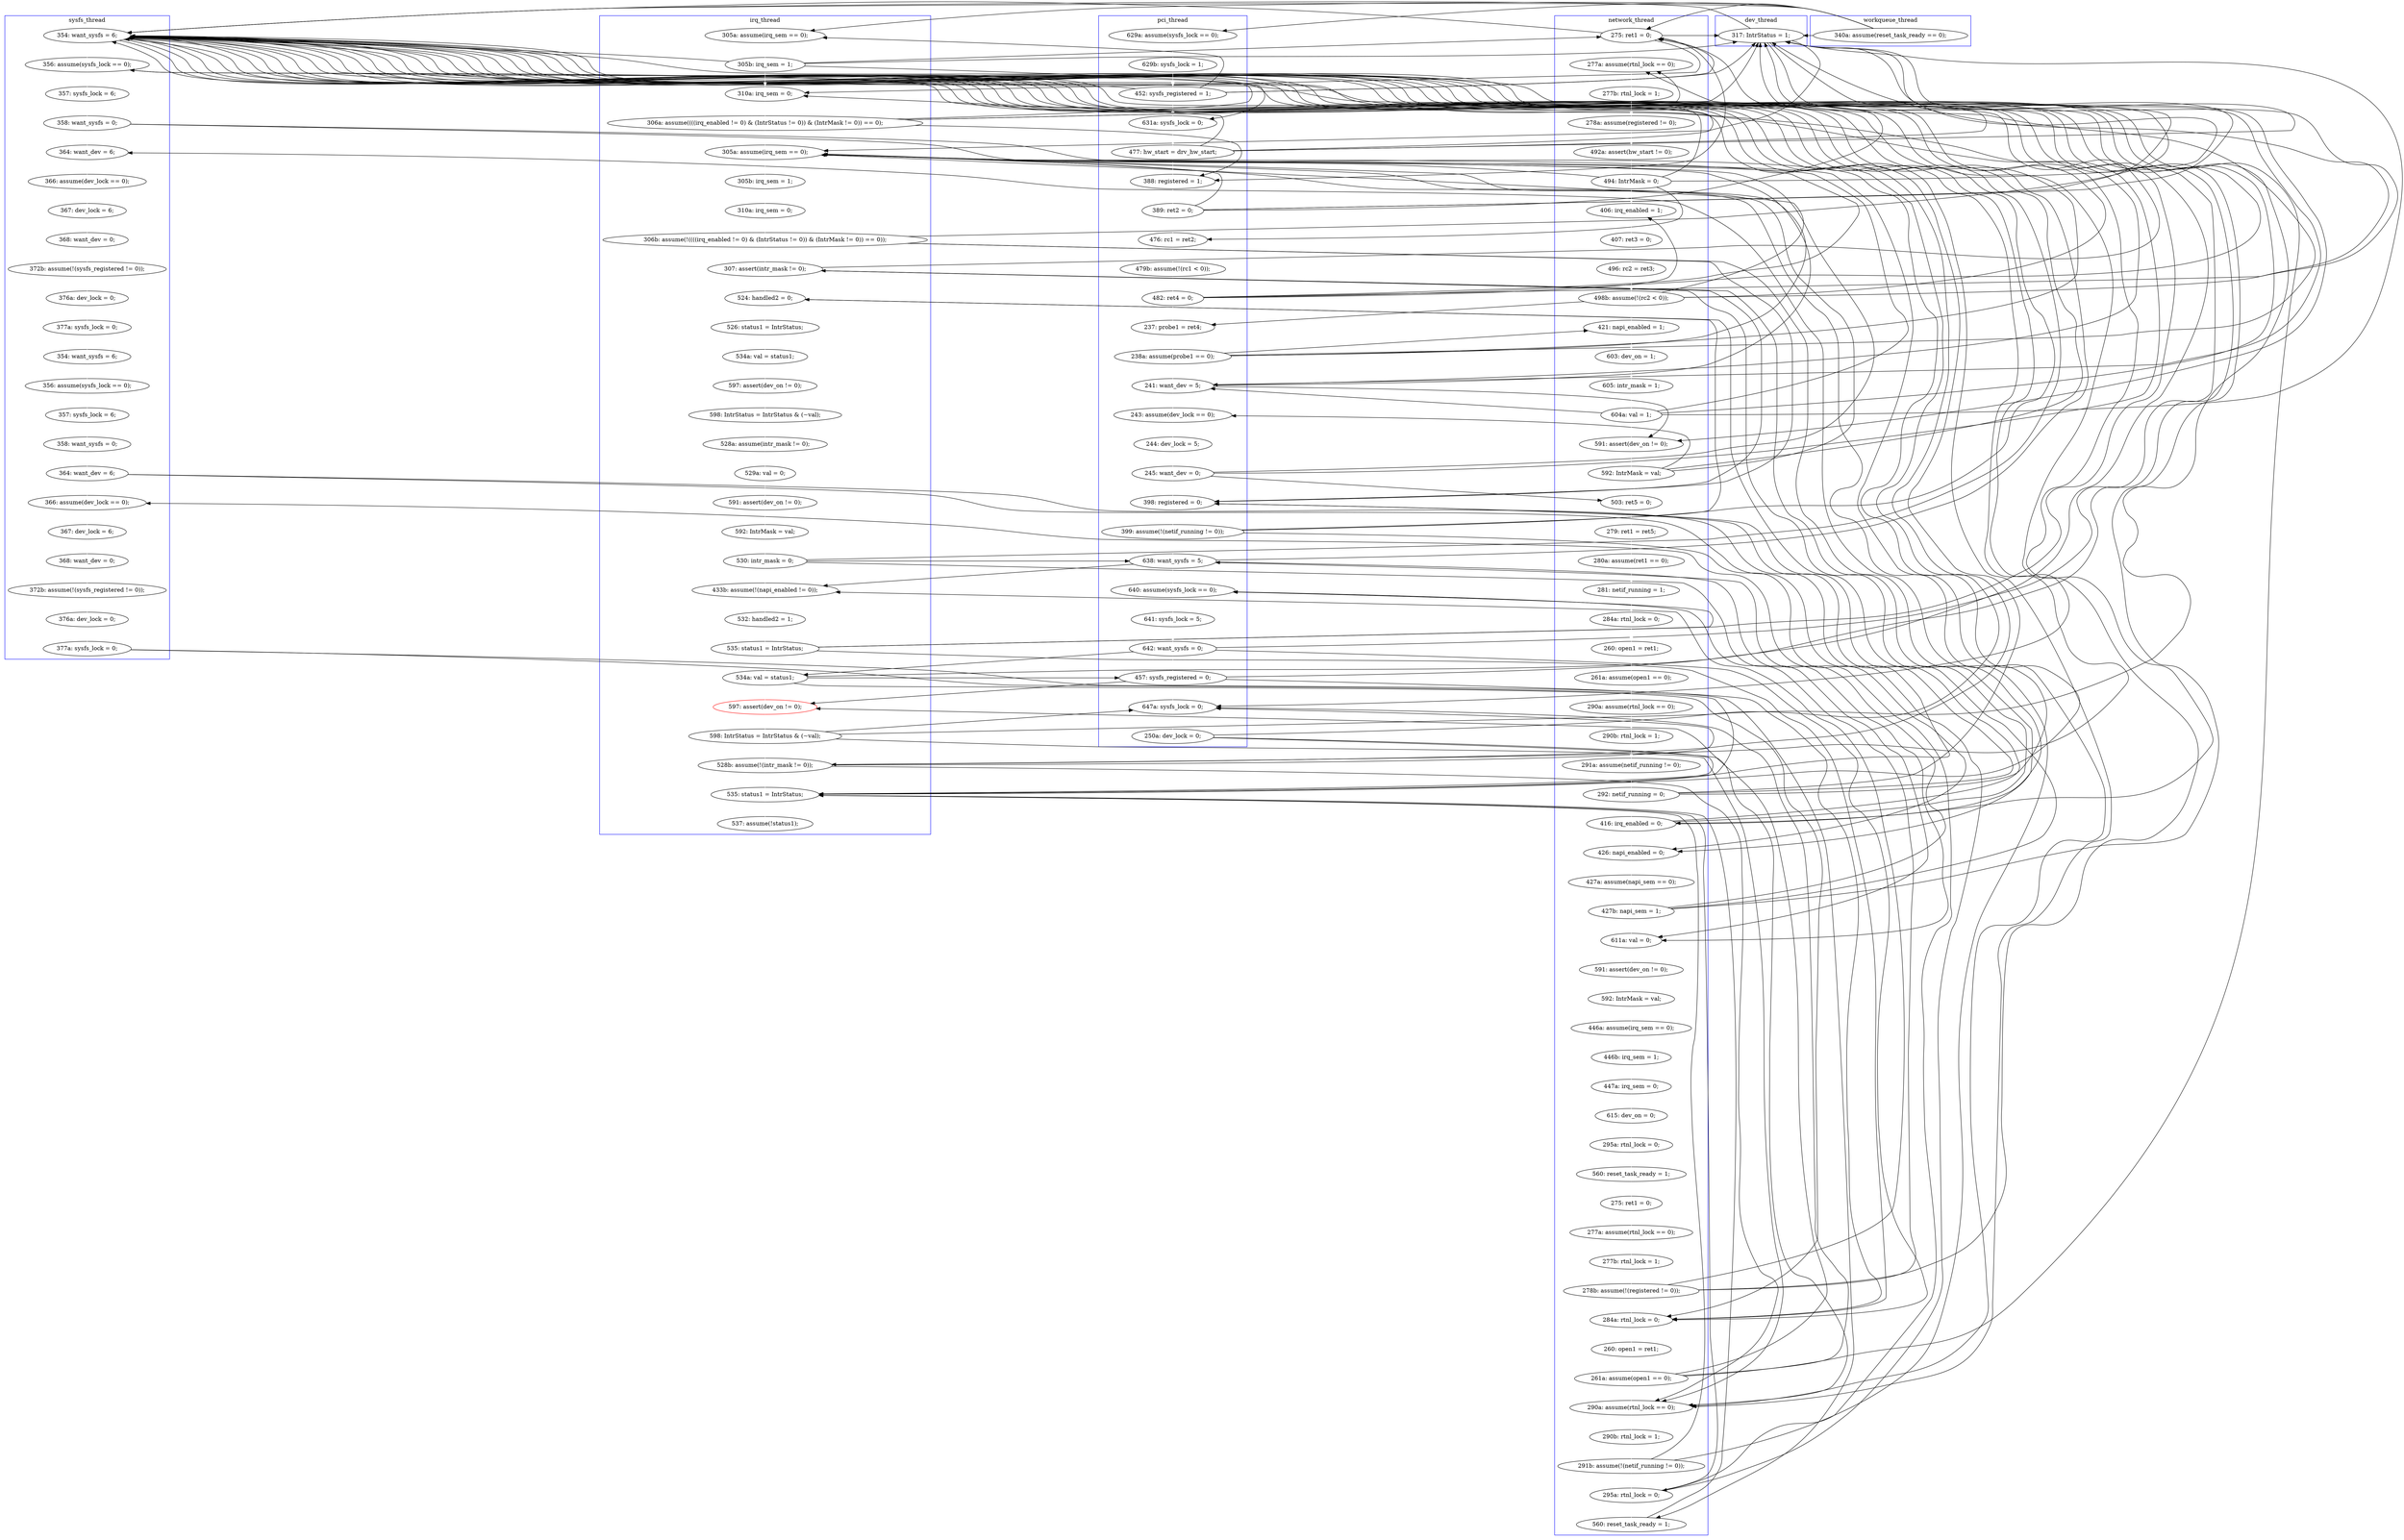 digraph Counterexample {
	194 -> 199 [color = white, style = solid]
	259 -> 264 [color = black, style = solid, constraint = false]
	137 -> 156 [color = black, style = solid, constraint = false]
	54 -> 57 [color = black, style = solid, constraint = false]
	252 -> 264 [color = black, style = solid, constraint = false]
	157 -> 252 [color = black, style = solid, constraint = false]
	187 -> 252 [color = black, style = solid, constraint = false]
	114 -> 115 [color = black, style = solid, constraint = false]
	190 -> 234 [color = white, style = solid]
	97 -> 98 [color = black, style = solid, constraint = false]
	267 -> 282 [color = white, style = solid]
	114 -> 120 [color = white, style = solid]
	261 -> 262 [color = white, style = solid]
	269 -> 270 [color = white, style = solid]
	267 -> 299 [color = black, style = solid, constraint = false]
	64 -> 109 [color = black, style = solid, constraint = false]
	54 -> 109 [color = black, style = solid, constraint = false]
	42 -> 109 [color = black, style = solid, constraint = false]
	61 -> 252 [color = black, style = solid, constraint = false]
	61 -> 63 [color = black, style = solid, constraint = false]
	170 -> 171 [color = white, style = solid]
	226 -> 228 [color = black, style = solid, constraint = false]
	91 -> 98 [color = white, style = solid]
	147 -> 161 [color = white, style = solid]
	212 -> 218 [color = white, style = solid]
	76 -> 252 [color = black, style = solid, constraint = false]
	76 -> 86 [color = white, style = solid]
	34 -> 36 [color = black, style = solid, constraint = false]
	112 -> 252 [color = black, style = solid, constraint = false]
	270 -> 271 [color = white, style = solid]
	97 -> 109 [color = black, style = solid, constraint = false]
	52 -> 63 [color = white, style = solid]
	117 -> 120 [color = black, style = solid, constraint = false]
	161 -> 165 [color = white, style = solid]
	81 -> 84 [color = white, style = solid]
	147 -> 150 [color = black, style = solid, constraint = false]
	232 -> 234 [color = black, style = solid, constraint = false]
	109 -> 113 [color = black, style = solid, constraint = false]
	91 -> 109 [color = black, style = solid, constraint = false]
	263 -> 299 [color = black, style = solid, constraint = false]
	226 -> 252 [color = black, style = solid, constraint = false]
	241 -> 252 [color = black, style = solid, constraint = false]
	241 -> 243 [color = black, style = solid, constraint = false]
	282 -> 285 [color = black, style = solid, constraint = false]
	157 -> 161 [color = black, style = solid, constraint = false]
	286 -> 287 [color = white, style = solid]
	187 -> 191 [color = black, style = solid, constraint = false]
	112 -> 115 [color = white, style = solid]
	268 -> 269 [color = white, style = solid]
	236 -> 238 [color = black, style = solid, constraint = false]
	150 -> 156 [color = black, style = solid, constraint = false]
	277 -> 278 [color = white, style = solid]
	140 -> 141 [color = white, style = solid]
	166 -> 252 [color = black, style = solid, constraint = false]
	292 -> 293 [color = white, style = solid]
	114 -> 140 [color = black, style = solid, constraint = false]
	117 -> 156 [color = white, style = solid]
	42 -> 48 [color = white, style = solid]
	171 -> 173 [color = white, style = solid]
	224 -> 226 [color = white, style = solid]
	165 -> 166 [color = white, style = solid]
	193 -> 194 [color = white, style = solid]
	85 -> 252 [color = black, style = solid, constraint = false]
	255 -> 261 [color = black, style = solid, constraint = false]
	87 -> 88 [color = white, style = solid]
	238 -> 243 [color = black, style = solid, constraint = false]
	52 -> 109 [color = black, style = solid, constraint = false]
	235 -> 236 [color = white, style = solid]
	109 -> 252 [color = black, style = solid, constraint = false]
	175 -> 176 [color = white, style = solid]
	91 -> 94 [color = black, style = solid, constraint = false]
	241 -> 256 [color = white, style = solid]
	76 -> 81 [color = black, style = solid, constraint = false]
	63 -> 64 [color = white, style = solid]
	75 -> 76 [color = white, style = solid]
	201 -> 204 [color = white, style = solid]
	103 -> 104 [color = white, style = solid]
	76 -> 140 [color = black, style = solid, constraint = false]
	137 -> 147 [color = white, style = solid]
	42 -> 46 [color = black, style = solid, constraint = false]
	166 -> 170 [color = black, style = solid, constraint = false]
	259 -> 299 [color = black, style = solid, constraint = false]
	255 -> 264 [color = black, style = solid, constraint = false]
	264 -> 265 [color = white, style = solid]
	65 -> 66 [color = white, style = solid]
	250 -> 251 [color = white, style = solid]
	86 -> 87 [color = white, style = solid]
	137 -> 252 [color = black, style = solid, constraint = false]
	252 -> 256 [color = black, style = solid, constraint = false]
	247 -> 256 [color = black, style = solid, constraint = false]
	85 -> 94 [color = white, style = solid]
	251 -> 264 [color = black, style = solid, constraint = false]
	85 -> 109 [color = black, style = solid, constraint = false]
	251 -> 256 [color = black, style = solid, constraint = false]
	42 -> 252 [color = black, style = solid, constraint = false]
	61 -> 65 [color = black, style = solid, constraint = false]
	109 -> 112 [color = black, style = solid, constraint = false]
	141 -> 143 [color = white, style = solid]
	54 -> 65 [color = white, style = solid]
	199 -> 200 [color = white, style = solid]
	104 -> 113 [color = white, style = solid]
	190 -> 252 [color = black, style = solid, constraint = false]
	263 -> 264 [color = black, style = solid, constraint = false]
	52 -> 54 [color = black, style = solid, constraint = false]
	207 -> 212 [color = white, style = solid]
	218 -> 223 [color = white, style = solid]
	238 -> 252 [color = black, style = solid, constraint = false]
	121 -> 124 [color = white, style = solid]
	88 -> 91 [color = white, style = solid]
	226 -> 243 [color = white, style = solid]
	187 -> 228 [color = white, style = solid]
	98 -> 102 [color = white, style = solid]
	94 -> 97 [color = white, style = solid]
	115 -> 116 [color = white, style = solid]
	232 -> 243 [color = black, style = solid, constraint = false]
	183 -> 184 [color = white, style = solid]
	124 -> 125 [color = white, style = solid]
	150 -> 161 [color = black, style = solid, constraint = false]
	166 -> 190 [color = black, style = solid, constraint = false]
	114 -> 252 [color = black, style = solid, constraint = false]
	85 -> 86 [color = black, style = solid, constraint = false]
	143 -> 146 [color = white, style = solid]
	146 -> 252 [color = black, style = solid, constraint = false]
	91 -> 140 [color = black, style = solid, constraint = false]
	166 -> 191 [color = white, style = solid]
	127 -> 130 [color = white, style = solid]
	64 -> 140 [color = black, style = solid, constraint = false]
	232 -> 252 [color = black, style = solid, constraint = false]
	70 -> 75 [color = white, style = solid]
	104 -> 140 [color = black, style = solid, constraint = false]
	133 -> 134 [color = white, style = solid]
	120 -> 121 [color = white, style = solid]
	238 -> 250 [color = white, style = solid]
	112 -> 140 [color = black, style = solid, constraint = false]
	226 -> 234 [color = black, style = solid, constraint = false]
	47 -> 54 [color = black, style = solid, constraint = false]
	64 -> 65 [color = black, style = solid, constraint = false]
	76 -> 109 [color = black, style = solid, constraint = false]
	190 -> 228 [color = black, style = solid, constraint = false]
	34 -> 46 [color = black, style = solid, constraint = false]
	113 -> 114 [color = white, style = solid]
	147 -> 252 [color = black, style = solid, constraint = false]
	256 -> 259 [color = white, style = solid]
	137 -> 140 [color = black, style = solid, constraint = false]
	236 -> 241 [color = white, style = solid]
	263 -> 268 [color = white, style = solid]
	191 -> 193 [color = white, style = solid]
	255 -> 256 [color = black, style = solid, constraint = false]
	274 -> 275 [color = white, style = solid]
	61 -> 109 [color = black, style = solid, constraint = false]
	136 -> 137 [color = white, style = solid]
	231 -> 232 [color = white, style = solid]
	294 -> 299 [color = black, style = solid, constraint = false]
	228 -> 231 [color = white, style = solid]
	281 -> 299 [color = black, style = solid, constraint = false]
	204 -> 207 [color = white, style = solid]
	293 -> 294 [color = black, style = solid, constraint = false]
	157 -> 170 [color = black, style = solid, constraint = false]
	287 -> 289 [color = white, style = solid]
	52 -> 252 [color = black, style = solid, constraint = false]
	52 -> 57 [color = black, style = solid, constraint = false]
	91 -> 252 [color = black, style = solid, constraint = false]
	252 -> 255 [color = black, style = solid, constraint = false]
	282 -> 294 [color = white, style = solid]
	180 -> 183 [color = white, style = solid]
	236 -> 252 [color = black, style = solid, constraint = false]
	46 -> 47 [color = white, style = solid]
	262 -> 263 [color = white, style = solid]
	243 -> 244 [color = white, style = solid]
	147 -> 156 [color = black, style = solid, constraint = false]
	251 -> 255 [color = white, style = solid]
	146 -> 147 [color = black, style = solid, constraint = false]
	267 -> 268 [color = black, style = solid, constraint = false]
	293 -> 299 [color = black, style = solid, constraint = false]
	232 -> 238 [color = white, style = solid]
	97 -> 112 [color = white, style = solid]
	187 -> 190 [color = black, style = solid, constraint = false]
	61 -> 140 [color = white, style = solid]
	34 -> 54 [color = black, style = solid, constraint = false]
	265 -> 267 [color = white, style = solid]
	125 -> 126 [color = white, style = solid]
	47 -> 109 [color = black, style = solid, constraint = false]
	255 -> 299 [color = white, style = solid]
	179 -> 180 [color = white, style = solid]
	37 -> 42 [color = white, style = solid]
	247 -> 250 [color = black, style = solid, constraint = false]
	273 -> 274 [color = white, style = solid]
	97 -> 140 [color = black, style = solid, constraint = false]
	34 -> 252 [color = black, style = solid, constraint = false]
	34 -> 109 [color = black, style = solid, constraint = false]
	47 -> 252 [color = black, style = solid, constraint = false]
	36 -> 37 [color = white, style = solid]
	85 -> 140 [color = black, style = solid, constraint = false]
	251 -> 252 [color = black, style = solid, constraint = false]
	54 -> 252 [color = black, style = solid, constraint = false]
	150 -> 252 [color = black, style = solid, constraint = false]
	299 -> 300 [color = white, style = solid]
	238 -> 241 [color = black, style = solid, constraint = false]
	117 -> 140 [color = black, style = solid, constraint = false]
	252 -> 261 [color = white, style = solid]
	278 -> 279 [color = white, style = solid]
	200 -> 201 [color = white, style = solid]
	280 -> 281 [color = white, style = solid]
	109 -> 140 [color = black, style = solid, constraint = false]
	282 -> 299 [color = black, style = solid, constraint = false]
	130 -> 133 [color = white, style = solid]
	176 -> 179 [color = white, style = solid]
	64 -> 81 [color = white, style = solid]
	259 -> 261 [color = black, style = solid, constraint = false]
	275 -> 277 [color = white, style = solid]
	236 -> 243 [color = black, style = solid, constraint = false]
	271 -> 273 [color = white, style = solid]
	173 -> 175 [color = white, style = solid]
	146 -> 150 [color = white, style = solid]
	156 -> 157 [color = white, style = solid]
	223 -> 224 [color = white, style = solid]
	64 -> 252 [color = black, style = solid, constraint = false]
	281 -> 282 [color = black, style = solid, constraint = false]
	279 -> 280 [color = white, style = solid]
	54 -> 63 [color = black, style = solid, constraint = false]
	281 -> 285 [color = white, style = solid]
	150 -> 170 [color = white, style = solid]
	42 -> 54 [color = black, style = solid, constraint = false]
	285 -> 286 [color = white, style = solid]
	184 -> 187 [color = white, style = solid]
	66 -> 70 [color = white, style = solid]
	126 -> 127 [color = white, style = solid]
	134 -> 136 [color = white, style = solid]
	146 -> 156 [color = black, style = solid, constraint = false]
	84 -> 85 [color = white, style = solid]
	104 -> 109 [color = black, style = solid, constraint = false]
	104 -> 112 [color = black, style = solid, constraint = false]
	48 -> 52 [color = white, style = solid]
	190 -> 191 [color = black, style = solid, constraint = false]
	117 -> 252 [color = black, style = solid, constraint = false]
	247 -> 252 [color = black, style = solid, constraint = false]
	234 -> 235 [color = white, style = solid]
	102 -> 103 [color = white, style = solid]
	104 -> 252 [color = black, style = solid, constraint = false]
	247 -> 264 [color = white, style = solid]
	157 -> 190 [color = white, style = solid]
	57 -> 61 [color = white, style = solid]
	112 -> 113 [color = black, style = solid, constraint = false]
	97 -> 252 [color = black, style = solid, constraint = false]
	47 -> 57 [color = white, style = solid]
	47 -> 48 [color = black, style = solid, constraint = false]
	289 -> 292 [color = white, style = solid]
	244 -> 247 [color = white, style = solid]
	116 -> 117 [color = white, style = solid]
	241 -> 250 [color = black, style = solid, constraint = false]
	subgraph cluster5 {
		label = workqueue_thread
		color = blue
		34  [label = "340a: assume(reset_task_ready == 0);"]
	}
	subgraph cluster7 {
		label = dev_thread
		color = blue
		109  [label = "317: IntrStatus = 1;"]
	}
	subgraph cluster6 {
		label = sysfs_thread
		color = blue
		278  [label = "356: assume(sysfs_lock == 0);"]
		269  [label = "366: assume(dev_lock == 0);"]
		293  [label = "377a: sysfs_lock = 0;"]
		286  [label = "367: dev_lock = 6;"]
		281  [label = "364: want_dev = 6;"]
		274  [label = "376a: dev_lock = 0;"]
		285  [label = "366: assume(dev_lock == 0);"]
		270  [label = "367: dev_lock = 6;"]
		280  [label = "358: want_sysfs = 0;"]
		252  [label = "354: want_sysfs = 6;"]
		275  [label = "377a: sysfs_lock = 0;"]
		268  [label = "364: want_dev = 6;"]
		271  [label = "368: want_dev = 0;"]
		292  [label = "376a: dev_lock = 0;"]
		277  [label = "354: want_sysfs = 6;"]
		262  [label = "357: sysfs_lock = 6;"]
		287  [label = "368: want_dev = 0;"]
		261  [label = "356: assume(sysfs_lock == 0);"]
		289  [label = "372b: assume(!(sysfs_registered != 0));"]
		273  [label = "372b: assume(!(sysfs_registered != 0));"]
		263  [label = "358: want_sysfs = 0;"]
		279  [label = "357: sysfs_lock = 6;"]
	}
	subgraph cluster3 {
		label = irq_thread
		color = blue
		57  [label = "310a: irq_sem = 0;"]
		150  [label = "307: assert(intr_mask != 0);"]
		183  [label = "591: assert(dev_on != 0);"]
		141  [label = "305b: irq_sem = 1;"]
		231  [label = "532: handled2 = 1;"]
		300  [label = "537: assume(!status1);"]
		176  [label = "598: IntrStatus = IntrStatus & (~val);"]
		251  [label = "598: IntrStatus = IntrStatus & (~val);"]
		170  [label = "524: handled2 = 0;"]
		250  [label = "597: assert(dev_on != 0);", color = red]
		146  [label = "306b: assume(!((((irq_enabled != 0) & (IntrStatus != 0)) & (IntrMask != 0)) == 0));"]
		179  [label = "528a: assume(intr_mask != 0);"]
		228  [label = "433b: assume(!(napi_enabled != 0));"]
		143  [label = "310a: irq_sem = 0;"]
		140  [label = "305a: assume(irq_sem == 0);"]
		61  [label = "306a: assume((((irq_enabled != 0) & (IntrStatus != 0)) & (IntrMask != 0)) == 0);"]
		299  [label = "535: status1 = IntrStatus;"]
		180  [label = "529a: val = 0;"]
		173  [label = "534a: val = status1;"]
		238  [label = "534a: val = status1;"]
		171  [label = "526: status1 = IntrStatus;"]
		47  [label = "305b: irq_sem = 1;"]
		184  [label = "592: IntrMask = val;"]
		232  [label = "535: status1 = IntrStatus;"]
		46  [label = "305a: assume(irq_sem == 0);"]
		255  [label = "528b: assume(!(intr_mask != 0));"]
		175  [label = "597: assert(dev_on != 0);"]
		187  [label = "530: intr_mask = 0;"]
	}
	subgraph cluster1 {
		label = pci_thread
		color = blue
		48  [label = "631a: sysfs_lock = 0;"]
		234  [label = "640: assume(sysfs_lock == 0);"]
		37  [label = "629b: sysfs_lock = 1;"]
		241  [label = "457: sysfs_registered = 0;"]
		112  [label = "241: want_dev = 5;"]
		117  [label = "245: want_dev = 0;"]
		64  [label = "389: ret2 = 0;"]
		84  [label = "479b: assume(!(rc1 < 0));"]
		116  [label = "244: dev_lock = 5;"]
		156  [label = "398: registered = 0;"]
		97  [label = "238a: assume(probe1 == 0);"]
		157  [label = "399: assume(!(netif_running != 0));"]
		94  [label = "237: probe1 = ret4;"]
		52  [label = "477: hw_start = drv_hw_start;"]
		115  [label = "243: assume(dev_lock == 0);"]
		36  [label = "629a: assume(sysfs_lock == 0);"]
		236  [label = "642: want_sysfs = 0;"]
		190  [label = "638: want_sysfs = 5;"]
		85  [label = "482: ret4 = 0;"]
		63  [label = "388: registered = 1;"]
		42  [label = "452: sysfs_registered = 1;"]
		81  [label = "476: rc1 = ret2;"]
		259  [label = "250a: dev_lock = 0;"]
		235  [label = "641: sysfs_lock = 5;"]
		256  [label = "647a: sysfs_lock = 0;"]
	}
	subgraph cluster2 {
		label = network_thread
		color = blue
		224  [label = "277b: rtnl_lock = 1;"]
		247  [label = "261a: assume(open1 == 0);"]
		166  [label = "427b: napi_sem = 1;"]
		199  [label = "446a: assume(irq_sem == 0);"]
		86  [label = "406: irq_enabled = 1;"]
		137  [label = "292: netif_running = 0;"]
		212  [label = "560: reset_task_ready = 1;"]
		264  [label = "290a: assume(rtnl_lock == 0);"]
		126  [label = "284a: rtnl_lock = 0;"]
		282  [label = "295a: rtnl_lock = 0;"]
		133  [label = "290a: assume(rtnl_lock == 0);"]
		223  [label = "277a: assume(rtnl_lock == 0);"]
		54  [label = "275: ret1 = 0;"]
		165  [label = "427a: assume(napi_sem == 0);"]
		243  [label = "284a: rtnl_lock = 0;"]
		75  [label = "492a: assert(hw_start != 0);"]
		121  [label = "279: ret1 = ret5;"]
		91  [label = "498b: assume(!(rc2 < 0));"]
		244  [label = "260: open1 = ret1;"]
		204  [label = "615: dev_on = 0;"]
		65  [label = "277a: assume(rtnl_lock == 0);"]
		218  [label = "275: ret1 = 0;"]
		66  [label = "277b: rtnl_lock = 1;"]
		125  [label = "281: netif_running = 1;"]
		113  [label = "591: assert(dev_on != 0);"]
		194  [label = "592: IntrMask = val;"]
		124  [label = "280a: assume(ret1 == 0);"]
		104  [label = "604a: val = 1;"]
		193  [label = "591: assert(dev_on != 0);"]
		70  [label = "278a: assume(registered != 0);"]
		76  [label = "494: IntrMask = 0;"]
		103  [label = "605: intr_mask = 1;"]
		114  [label = "592: IntrMask = val;"]
		267  [label = "291b: assume(!(netif_running != 0));"]
		226  [label = "278b: assume(!(registered != 0));"]
		120  [label = "503: ret5 = 0;"]
		200  [label = "446b: irq_sem = 1;"]
		191  [label = "611a: val = 0;"]
		147  [label = "416: irq_enabled = 0;"]
		130  [label = "261a: assume(open1 == 0);"]
		136  [label = "291a: assume(netif_running != 0);"]
		87  [label = "407: ret3 = 0;"]
		134  [label = "290b: rtnl_lock = 1;"]
		161  [label = "426: napi_enabled = 0;"]
		127  [label = "260: open1 = ret1;"]
		102  [label = "603: dev_on = 1;"]
		207  [label = "295a: rtnl_lock = 0;"]
		265  [label = "290b: rtnl_lock = 1;"]
		294  [label = "560: reset_task_ready = 1;"]
		201  [label = "447a: irq_sem = 0;"]
		88  [label = "496: rc2 = ret3;"]
		98  [label = "421: napi_enabled = 1;"]
	}
}